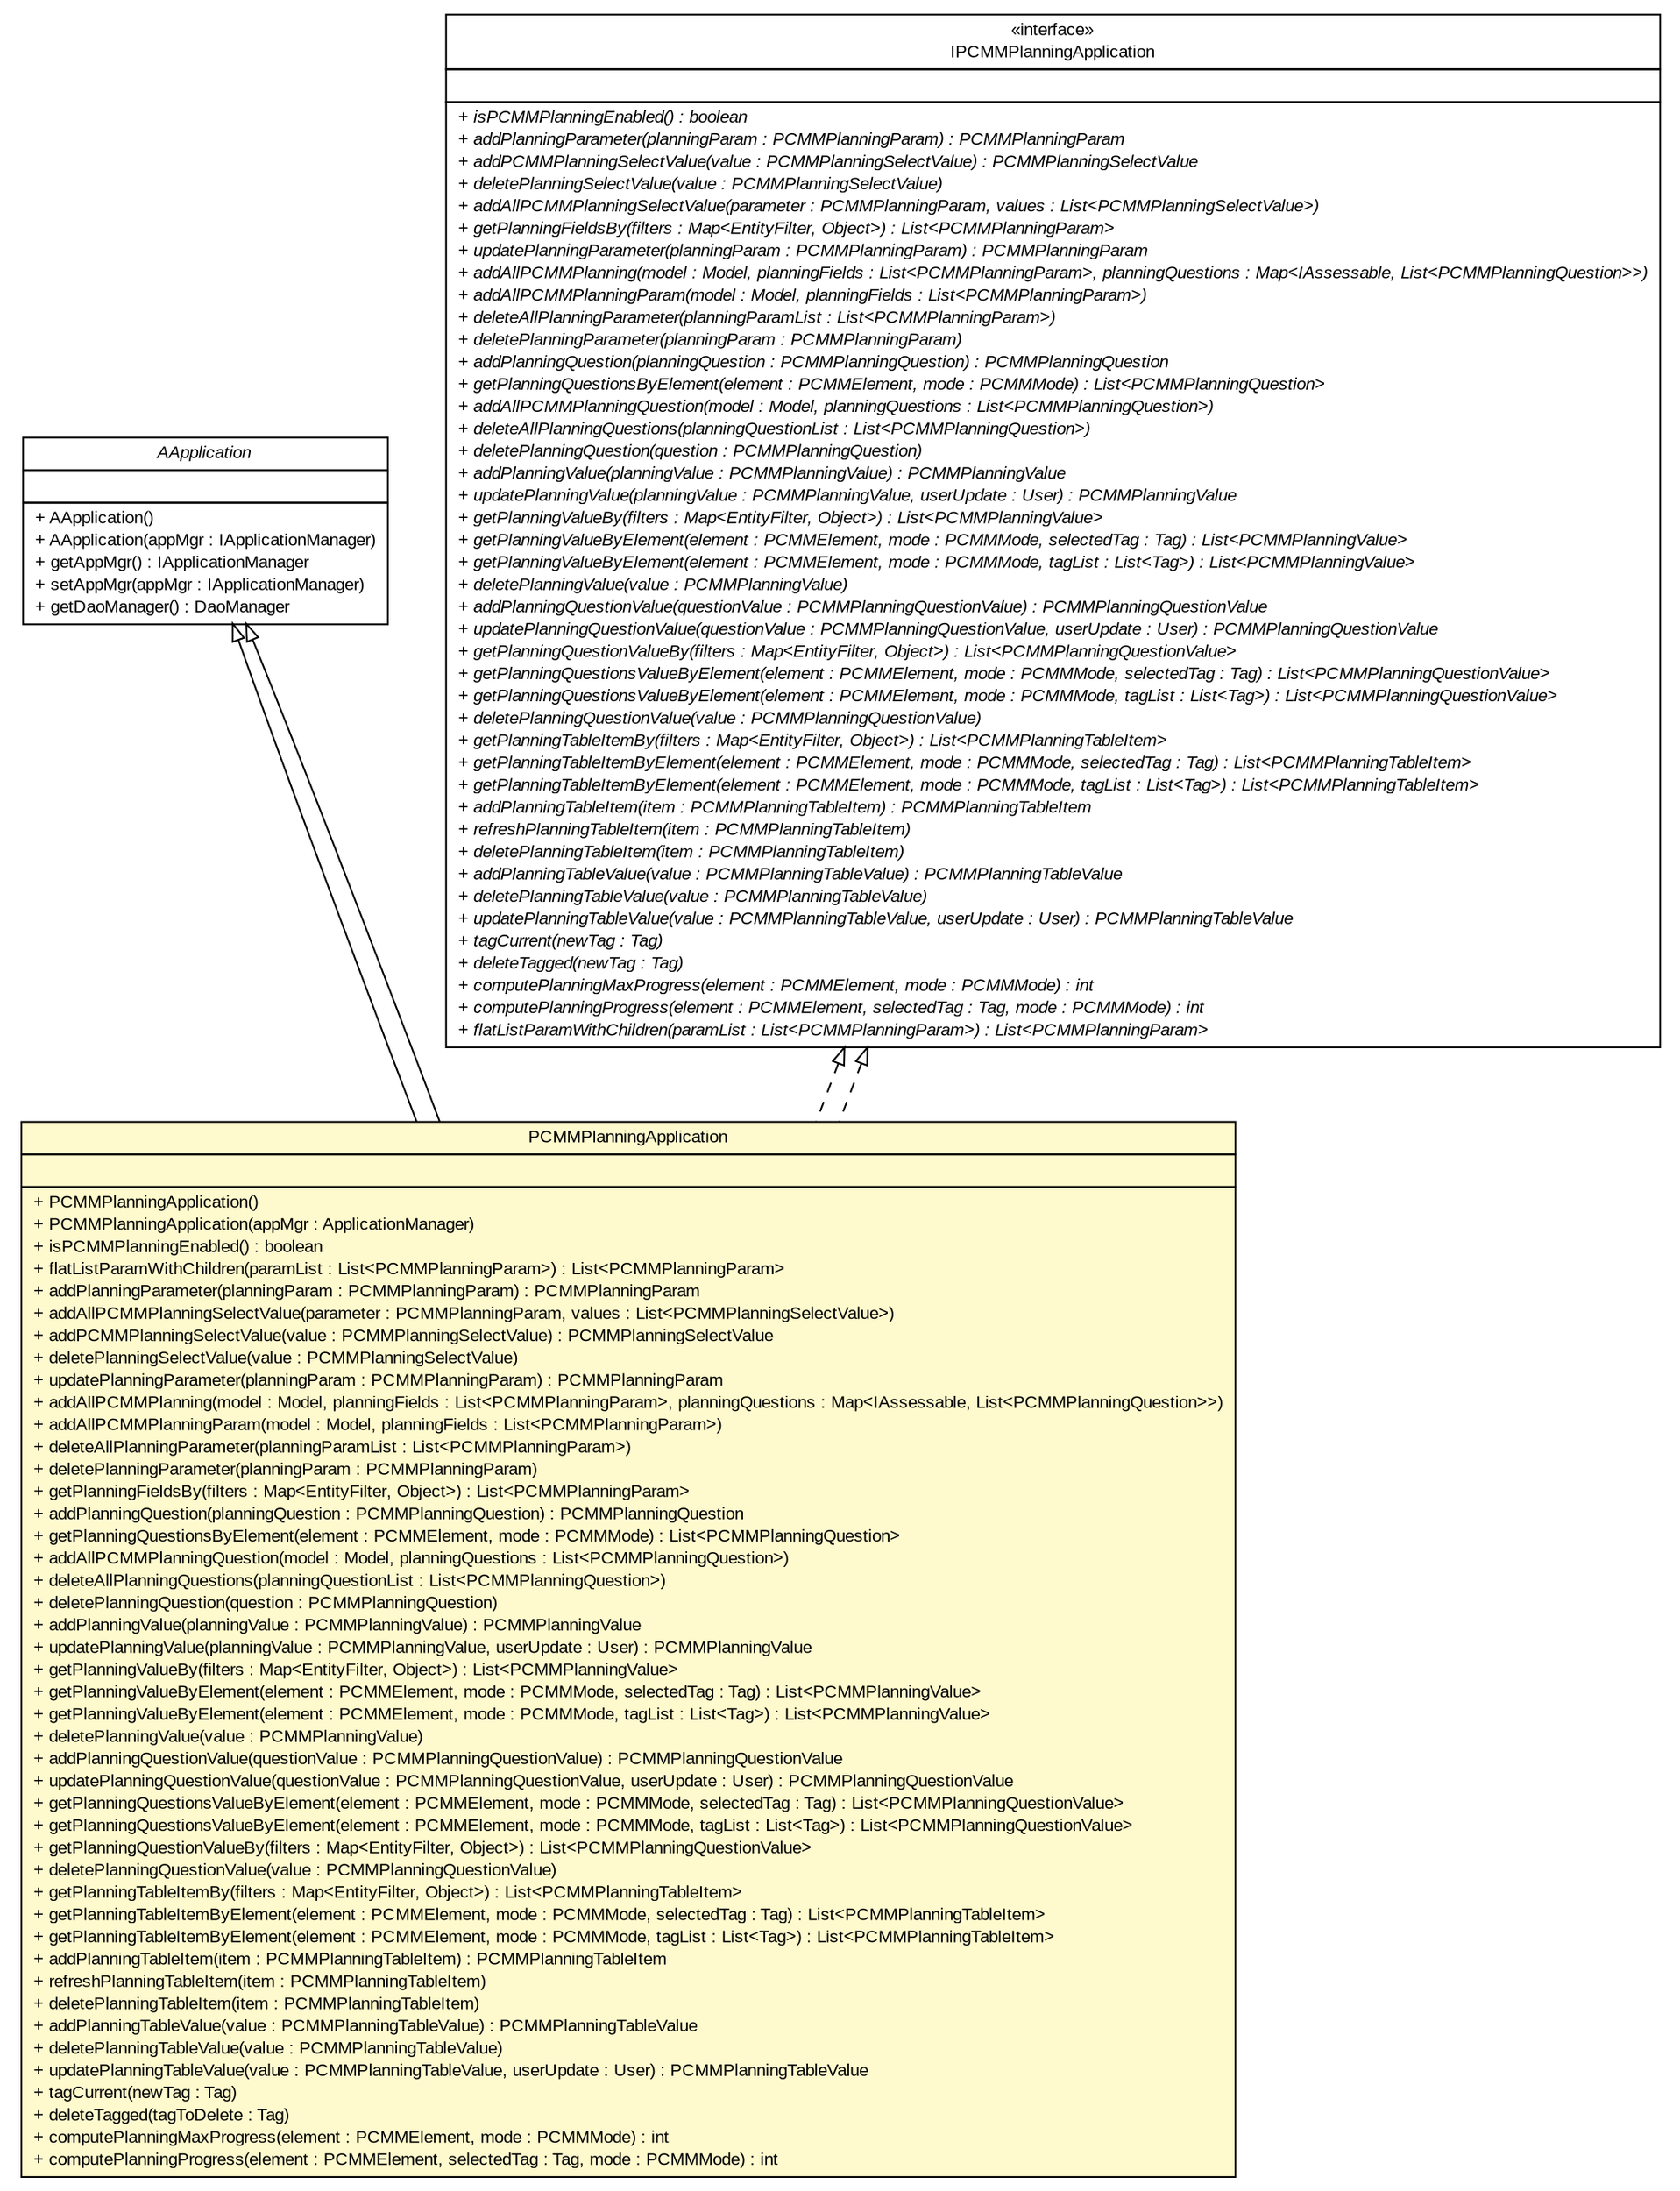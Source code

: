 #!/usr/local/bin/dot
#
# Class diagram 
# Generated by UMLGraph version R5_6-24-gf6e263 (http://www.umlgraph.org/)
#

digraph G {
	edge [fontname="arial",fontsize=10,labelfontname="arial",labelfontsize=10];
	node [fontname="arial",fontsize=10,shape=plaintext];
	nodesep=0.25;
	ranksep=0.5;
	// gov.sandia.cf.application.AApplication
	c284908 [label=<<table title="gov.sandia.cf.application.AApplication" border="0" cellborder="1" cellspacing="0" cellpadding="2" port="p" href="../AApplication.html">
		<tr><td><table border="0" cellspacing="0" cellpadding="1">
<tr><td align="center" balign="center"><font face="arial italic"> AApplication </font></td></tr>
		</table></td></tr>
		<tr><td><table border="0" cellspacing="0" cellpadding="1">
<tr><td align="left" balign="left">  </td></tr>
		</table></td></tr>
		<tr><td><table border="0" cellspacing="0" cellpadding="1">
<tr><td align="left" balign="left"> + AApplication() </td></tr>
<tr><td align="left" balign="left"> + AApplication(appMgr : IApplicationManager) </td></tr>
<tr><td align="left" balign="left"> + getAppMgr() : IApplicationManager </td></tr>
<tr><td align="left" balign="left"> + setAppMgr(appMgr : IApplicationManager) </td></tr>
<tr><td align="left" balign="left"> + getDaoManager() : DaoManager </td></tr>
		</table></td></tr>
		</table>>, URL="../AApplication.html", fontname="arial", fontcolor="black", fontsize=10.0];
	// gov.sandia.cf.application.impl.PCMMPlanningApplication
	c284996 [label=<<table title="gov.sandia.cf.application.impl.PCMMPlanningApplication" border="0" cellborder="1" cellspacing="0" cellpadding="2" port="p" bgcolor="lemonChiffon" href="./PCMMPlanningApplication.html">
		<tr><td><table border="0" cellspacing="0" cellpadding="1">
<tr><td align="center" balign="center"> PCMMPlanningApplication </td></tr>
		</table></td></tr>
		<tr><td><table border="0" cellspacing="0" cellpadding="1">
<tr><td align="left" balign="left">  </td></tr>
		</table></td></tr>
		<tr><td><table border="0" cellspacing="0" cellpadding="1">
<tr><td align="left" balign="left"> + PCMMPlanningApplication() </td></tr>
<tr><td align="left" balign="left"> + PCMMPlanningApplication(appMgr : ApplicationManager) </td></tr>
<tr><td align="left" balign="left"> + isPCMMPlanningEnabled() : boolean </td></tr>
<tr><td align="left" balign="left"> + flatListParamWithChildren(paramList : List&lt;PCMMPlanningParam&gt;) : List&lt;PCMMPlanningParam&gt; </td></tr>
<tr><td align="left" balign="left"> + addPlanningParameter(planningParam : PCMMPlanningParam) : PCMMPlanningParam </td></tr>
<tr><td align="left" balign="left"> + addAllPCMMPlanningSelectValue(parameter : PCMMPlanningParam, values : List&lt;PCMMPlanningSelectValue&gt;) </td></tr>
<tr><td align="left" balign="left"> + addPCMMPlanningSelectValue(value : PCMMPlanningSelectValue) : PCMMPlanningSelectValue </td></tr>
<tr><td align="left" balign="left"> + deletePlanningSelectValue(value : PCMMPlanningSelectValue) </td></tr>
<tr><td align="left" balign="left"> + updatePlanningParameter(planningParam : PCMMPlanningParam) : PCMMPlanningParam </td></tr>
<tr><td align="left" balign="left"> + addAllPCMMPlanning(model : Model, planningFields : List&lt;PCMMPlanningParam&gt;, planningQuestions : Map&lt;IAssessable, List&lt;PCMMPlanningQuestion&gt;&gt;) </td></tr>
<tr><td align="left" balign="left"> + addAllPCMMPlanningParam(model : Model, planningFields : List&lt;PCMMPlanningParam&gt;) </td></tr>
<tr><td align="left" balign="left"> + deleteAllPlanningParameter(planningParamList : List&lt;PCMMPlanningParam&gt;) </td></tr>
<tr><td align="left" balign="left"> + deletePlanningParameter(planningParam : PCMMPlanningParam) </td></tr>
<tr><td align="left" balign="left"> + getPlanningFieldsBy(filters : Map&lt;EntityFilter, Object&gt;) : List&lt;PCMMPlanningParam&gt; </td></tr>
<tr><td align="left" balign="left"> + addPlanningQuestion(planningQuestion : PCMMPlanningQuestion) : PCMMPlanningQuestion </td></tr>
<tr><td align="left" balign="left"> + getPlanningQuestionsByElement(element : PCMMElement, mode : PCMMMode) : List&lt;PCMMPlanningQuestion&gt; </td></tr>
<tr><td align="left" balign="left"> + addAllPCMMPlanningQuestion(model : Model, planningQuestions : List&lt;PCMMPlanningQuestion&gt;) </td></tr>
<tr><td align="left" balign="left"> + deleteAllPlanningQuestions(planningQuestionList : List&lt;PCMMPlanningQuestion&gt;) </td></tr>
<tr><td align="left" balign="left"> + deletePlanningQuestion(question : PCMMPlanningQuestion) </td></tr>
<tr><td align="left" balign="left"> + addPlanningValue(planningValue : PCMMPlanningValue) : PCMMPlanningValue </td></tr>
<tr><td align="left" balign="left"> + updatePlanningValue(planningValue : PCMMPlanningValue, userUpdate : User) : PCMMPlanningValue </td></tr>
<tr><td align="left" balign="left"> + getPlanningValueBy(filters : Map&lt;EntityFilter, Object&gt;) : List&lt;PCMMPlanningValue&gt; </td></tr>
<tr><td align="left" balign="left"> + getPlanningValueByElement(element : PCMMElement, mode : PCMMMode, selectedTag : Tag) : List&lt;PCMMPlanningValue&gt; </td></tr>
<tr><td align="left" balign="left"> + getPlanningValueByElement(element : PCMMElement, mode : PCMMMode, tagList : List&lt;Tag&gt;) : List&lt;PCMMPlanningValue&gt; </td></tr>
<tr><td align="left" balign="left"> + deletePlanningValue(value : PCMMPlanningValue) </td></tr>
<tr><td align="left" balign="left"> + addPlanningQuestionValue(questionValue : PCMMPlanningQuestionValue) : PCMMPlanningQuestionValue </td></tr>
<tr><td align="left" balign="left"> + updatePlanningQuestionValue(questionValue : PCMMPlanningQuestionValue, userUpdate : User) : PCMMPlanningQuestionValue </td></tr>
<tr><td align="left" balign="left"> + getPlanningQuestionsValueByElement(element : PCMMElement, mode : PCMMMode, selectedTag : Tag) : List&lt;PCMMPlanningQuestionValue&gt; </td></tr>
<tr><td align="left" balign="left"> + getPlanningQuestionsValueByElement(element : PCMMElement, mode : PCMMMode, tagList : List&lt;Tag&gt;) : List&lt;PCMMPlanningQuestionValue&gt; </td></tr>
<tr><td align="left" balign="left"> + getPlanningQuestionValueBy(filters : Map&lt;EntityFilter, Object&gt;) : List&lt;PCMMPlanningQuestionValue&gt; </td></tr>
<tr><td align="left" balign="left"> + deletePlanningQuestionValue(value : PCMMPlanningQuestionValue) </td></tr>
<tr><td align="left" balign="left"> + getPlanningTableItemBy(filters : Map&lt;EntityFilter, Object&gt;) : List&lt;PCMMPlanningTableItem&gt; </td></tr>
<tr><td align="left" balign="left"> + getPlanningTableItemByElement(element : PCMMElement, mode : PCMMMode, selectedTag : Tag) : List&lt;PCMMPlanningTableItem&gt; </td></tr>
<tr><td align="left" balign="left"> + getPlanningTableItemByElement(element : PCMMElement, mode : PCMMMode, tagList : List&lt;Tag&gt;) : List&lt;PCMMPlanningTableItem&gt; </td></tr>
<tr><td align="left" balign="left"> + addPlanningTableItem(item : PCMMPlanningTableItem) : PCMMPlanningTableItem </td></tr>
<tr><td align="left" balign="left"> + refreshPlanningTableItem(item : PCMMPlanningTableItem) </td></tr>
<tr><td align="left" balign="left"> + deletePlanningTableItem(item : PCMMPlanningTableItem) </td></tr>
<tr><td align="left" balign="left"> + addPlanningTableValue(value : PCMMPlanningTableValue) : PCMMPlanningTableValue </td></tr>
<tr><td align="left" balign="left"> + deletePlanningTableValue(value : PCMMPlanningTableValue) </td></tr>
<tr><td align="left" balign="left"> + updatePlanningTableValue(value : PCMMPlanningTableValue, userUpdate : User) : PCMMPlanningTableValue </td></tr>
<tr><td align="left" balign="left"> + tagCurrent(newTag : Tag) </td></tr>
<tr><td align="left" balign="left"> + deleteTagged(tagToDelete : Tag) </td></tr>
<tr><td align="left" balign="left"> + computePlanningMaxProgress(element : PCMMElement, mode : PCMMMode) : int </td></tr>
<tr><td align="left" balign="left"> + computePlanningProgress(element : PCMMElement, selectedTag : Tag, mode : PCMMMode) : int </td></tr>
		</table></td></tr>
		</table>>, URL="./PCMMPlanningApplication.html", fontname="arial", fontcolor="black", fontsize=10.0];
	// gov.sandia.cf.application.IPCMMPlanningApplication
	c285008 [label=<<table title="gov.sandia.cf.application.IPCMMPlanningApplication" border="0" cellborder="1" cellspacing="0" cellpadding="2" port="p" href="../IPCMMPlanningApplication.html">
		<tr><td><table border="0" cellspacing="0" cellpadding="1">
<tr><td align="center" balign="center"> &#171;interface&#187; </td></tr>
<tr><td align="center" balign="center"> IPCMMPlanningApplication </td></tr>
		</table></td></tr>
		<tr><td><table border="0" cellspacing="0" cellpadding="1">
<tr><td align="left" balign="left">  </td></tr>
		</table></td></tr>
		<tr><td><table border="0" cellspacing="0" cellpadding="1">
<tr><td align="left" balign="left"><font face="arial italic" point-size="10.0"> + isPCMMPlanningEnabled() : boolean </font></td></tr>
<tr><td align="left" balign="left"><font face="arial italic" point-size="10.0"> + addPlanningParameter(planningParam : PCMMPlanningParam) : PCMMPlanningParam </font></td></tr>
<tr><td align="left" balign="left"><font face="arial italic" point-size="10.0"> + addPCMMPlanningSelectValue(value : PCMMPlanningSelectValue) : PCMMPlanningSelectValue </font></td></tr>
<tr><td align="left" balign="left"><font face="arial italic" point-size="10.0"> + deletePlanningSelectValue(value : PCMMPlanningSelectValue) </font></td></tr>
<tr><td align="left" balign="left"><font face="arial italic" point-size="10.0"> + addAllPCMMPlanningSelectValue(parameter : PCMMPlanningParam, values : List&lt;PCMMPlanningSelectValue&gt;) </font></td></tr>
<tr><td align="left" balign="left"><font face="arial italic" point-size="10.0"> + getPlanningFieldsBy(filters : Map&lt;EntityFilter, Object&gt;) : List&lt;PCMMPlanningParam&gt; </font></td></tr>
<tr><td align="left" balign="left"><font face="arial italic" point-size="10.0"> + updatePlanningParameter(planningParam : PCMMPlanningParam) : PCMMPlanningParam </font></td></tr>
<tr><td align="left" balign="left"><font face="arial italic" point-size="10.0"> + addAllPCMMPlanning(model : Model, planningFields : List&lt;PCMMPlanningParam&gt;, planningQuestions : Map&lt;IAssessable, List&lt;PCMMPlanningQuestion&gt;&gt;) </font></td></tr>
<tr><td align="left" balign="left"><font face="arial italic" point-size="10.0"> + addAllPCMMPlanningParam(model : Model, planningFields : List&lt;PCMMPlanningParam&gt;) </font></td></tr>
<tr><td align="left" balign="left"><font face="arial italic" point-size="10.0"> + deleteAllPlanningParameter(planningParamList : List&lt;PCMMPlanningParam&gt;) </font></td></tr>
<tr><td align="left" balign="left"><font face="arial italic" point-size="10.0"> + deletePlanningParameter(planningParam : PCMMPlanningParam) </font></td></tr>
<tr><td align="left" balign="left"><font face="arial italic" point-size="10.0"> + addPlanningQuestion(planningQuestion : PCMMPlanningQuestion) : PCMMPlanningQuestion </font></td></tr>
<tr><td align="left" balign="left"><font face="arial italic" point-size="10.0"> + getPlanningQuestionsByElement(element : PCMMElement, mode : PCMMMode) : List&lt;PCMMPlanningQuestion&gt; </font></td></tr>
<tr><td align="left" balign="left"><font face="arial italic" point-size="10.0"> + addAllPCMMPlanningQuestion(model : Model, planningQuestions : List&lt;PCMMPlanningQuestion&gt;) </font></td></tr>
<tr><td align="left" balign="left"><font face="arial italic" point-size="10.0"> + deleteAllPlanningQuestions(planningQuestionList : List&lt;PCMMPlanningQuestion&gt;) </font></td></tr>
<tr><td align="left" balign="left"><font face="arial italic" point-size="10.0"> + deletePlanningQuestion(question : PCMMPlanningQuestion) </font></td></tr>
<tr><td align="left" balign="left"><font face="arial italic" point-size="10.0"> + addPlanningValue(planningValue : PCMMPlanningValue) : PCMMPlanningValue </font></td></tr>
<tr><td align="left" balign="left"><font face="arial italic" point-size="10.0"> + updatePlanningValue(planningValue : PCMMPlanningValue, userUpdate : User) : PCMMPlanningValue </font></td></tr>
<tr><td align="left" balign="left"><font face="arial italic" point-size="10.0"> + getPlanningValueBy(filters : Map&lt;EntityFilter, Object&gt;) : List&lt;PCMMPlanningValue&gt; </font></td></tr>
<tr><td align="left" balign="left"><font face="arial italic" point-size="10.0"> + getPlanningValueByElement(element : PCMMElement, mode : PCMMMode, selectedTag : Tag) : List&lt;PCMMPlanningValue&gt; </font></td></tr>
<tr><td align="left" balign="left"><font face="arial italic" point-size="10.0"> + getPlanningValueByElement(element : PCMMElement, mode : PCMMMode, tagList : List&lt;Tag&gt;) : List&lt;PCMMPlanningValue&gt; </font></td></tr>
<tr><td align="left" balign="left"><font face="arial italic" point-size="10.0"> + deletePlanningValue(value : PCMMPlanningValue) </font></td></tr>
<tr><td align="left" balign="left"><font face="arial italic" point-size="10.0"> + addPlanningQuestionValue(questionValue : PCMMPlanningQuestionValue) : PCMMPlanningQuestionValue </font></td></tr>
<tr><td align="left" balign="left"><font face="arial italic" point-size="10.0"> + updatePlanningQuestionValue(questionValue : PCMMPlanningQuestionValue, userUpdate : User) : PCMMPlanningQuestionValue </font></td></tr>
<tr><td align="left" balign="left"><font face="arial italic" point-size="10.0"> + getPlanningQuestionValueBy(filters : Map&lt;EntityFilter, Object&gt;) : List&lt;PCMMPlanningQuestionValue&gt; </font></td></tr>
<tr><td align="left" balign="left"><font face="arial italic" point-size="10.0"> + getPlanningQuestionsValueByElement(element : PCMMElement, mode : PCMMMode, selectedTag : Tag) : List&lt;PCMMPlanningQuestionValue&gt; </font></td></tr>
<tr><td align="left" balign="left"><font face="arial italic" point-size="10.0"> + getPlanningQuestionsValueByElement(element : PCMMElement, mode : PCMMMode, tagList : List&lt;Tag&gt;) : List&lt;PCMMPlanningQuestionValue&gt; </font></td></tr>
<tr><td align="left" balign="left"><font face="arial italic" point-size="10.0"> + deletePlanningQuestionValue(value : PCMMPlanningQuestionValue) </font></td></tr>
<tr><td align="left" balign="left"><font face="arial italic" point-size="10.0"> + getPlanningTableItemBy(filters : Map&lt;EntityFilter, Object&gt;) : List&lt;PCMMPlanningTableItem&gt; </font></td></tr>
<tr><td align="left" balign="left"><font face="arial italic" point-size="10.0"> + getPlanningTableItemByElement(element : PCMMElement, mode : PCMMMode, selectedTag : Tag) : List&lt;PCMMPlanningTableItem&gt; </font></td></tr>
<tr><td align="left" balign="left"><font face="arial italic" point-size="10.0"> + getPlanningTableItemByElement(element : PCMMElement, mode : PCMMMode, tagList : List&lt;Tag&gt;) : List&lt;PCMMPlanningTableItem&gt; </font></td></tr>
<tr><td align="left" balign="left"><font face="arial italic" point-size="10.0"> + addPlanningTableItem(item : PCMMPlanningTableItem) : PCMMPlanningTableItem </font></td></tr>
<tr><td align="left" balign="left"><font face="arial italic" point-size="10.0"> + refreshPlanningTableItem(item : PCMMPlanningTableItem) </font></td></tr>
<tr><td align="left" balign="left"><font face="arial italic" point-size="10.0"> + deletePlanningTableItem(item : PCMMPlanningTableItem) </font></td></tr>
<tr><td align="left" balign="left"><font face="arial italic" point-size="10.0"> + addPlanningTableValue(value : PCMMPlanningTableValue) : PCMMPlanningTableValue </font></td></tr>
<tr><td align="left" balign="left"><font face="arial italic" point-size="10.0"> + deletePlanningTableValue(value : PCMMPlanningTableValue) </font></td></tr>
<tr><td align="left" balign="left"><font face="arial italic" point-size="10.0"> + updatePlanningTableValue(value : PCMMPlanningTableValue, userUpdate : User) : PCMMPlanningTableValue </font></td></tr>
<tr><td align="left" balign="left"><font face="arial italic" point-size="10.0"> + tagCurrent(newTag : Tag) </font></td></tr>
<tr><td align="left" balign="left"><font face="arial italic" point-size="10.0"> + deleteTagged(newTag : Tag) </font></td></tr>
<tr><td align="left" balign="left"><font face="arial italic" point-size="10.0"> + computePlanningMaxProgress(element : PCMMElement, mode : PCMMMode) : int </font></td></tr>
<tr><td align="left" balign="left"><font face="arial italic" point-size="10.0"> + computePlanningProgress(element : PCMMElement, selectedTag : Tag, mode : PCMMMode) : int </font></td></tr>
<tr><td align="left" balign="left"><font face="arial italic" point-size="10.0"> + flatListParamWithChildren(paramList : List&lt;PCMMPlanningParam&gt;) : List&lt;PCMMPlanningParam&gt; </font></td></tr>
		</table></td></tr>
		</table>>, URL="../IPCMMPlanningApplication.html", fontname="arial", fontcolor="black", fontsize=10.0];
	//gov.sandia.cf.application.impl.PCMMPlanningApplication extends gov.sandia.cf.application.AApplication
	c284908:p -> c284996:p [dir=back,arrowtail=empty];
	//gov.sandia.cf.application.impl.PCMMPlanningApplication implements gov.sandia.cf.application.IPCMMPlanningApplication
	c285008:p -> c284996:p [dir=back,arrowtail=empty,style=dashed];
	//gov.sandia.cf.application.impl.PCMMPlanningApplication extends gov.sandia.cf.application.AApplication
	c284908:p -> c284996:p [dir=back,arrowtail=empty];
	//gov.sandia.cf.application.impl.PCMMPlanningApplication implements gov.sandia.cf.application.IPCMMPlanningApplication
	c285008:p -> c284996:p [dir=back,arrowtail=empty,style=dashed];
}

